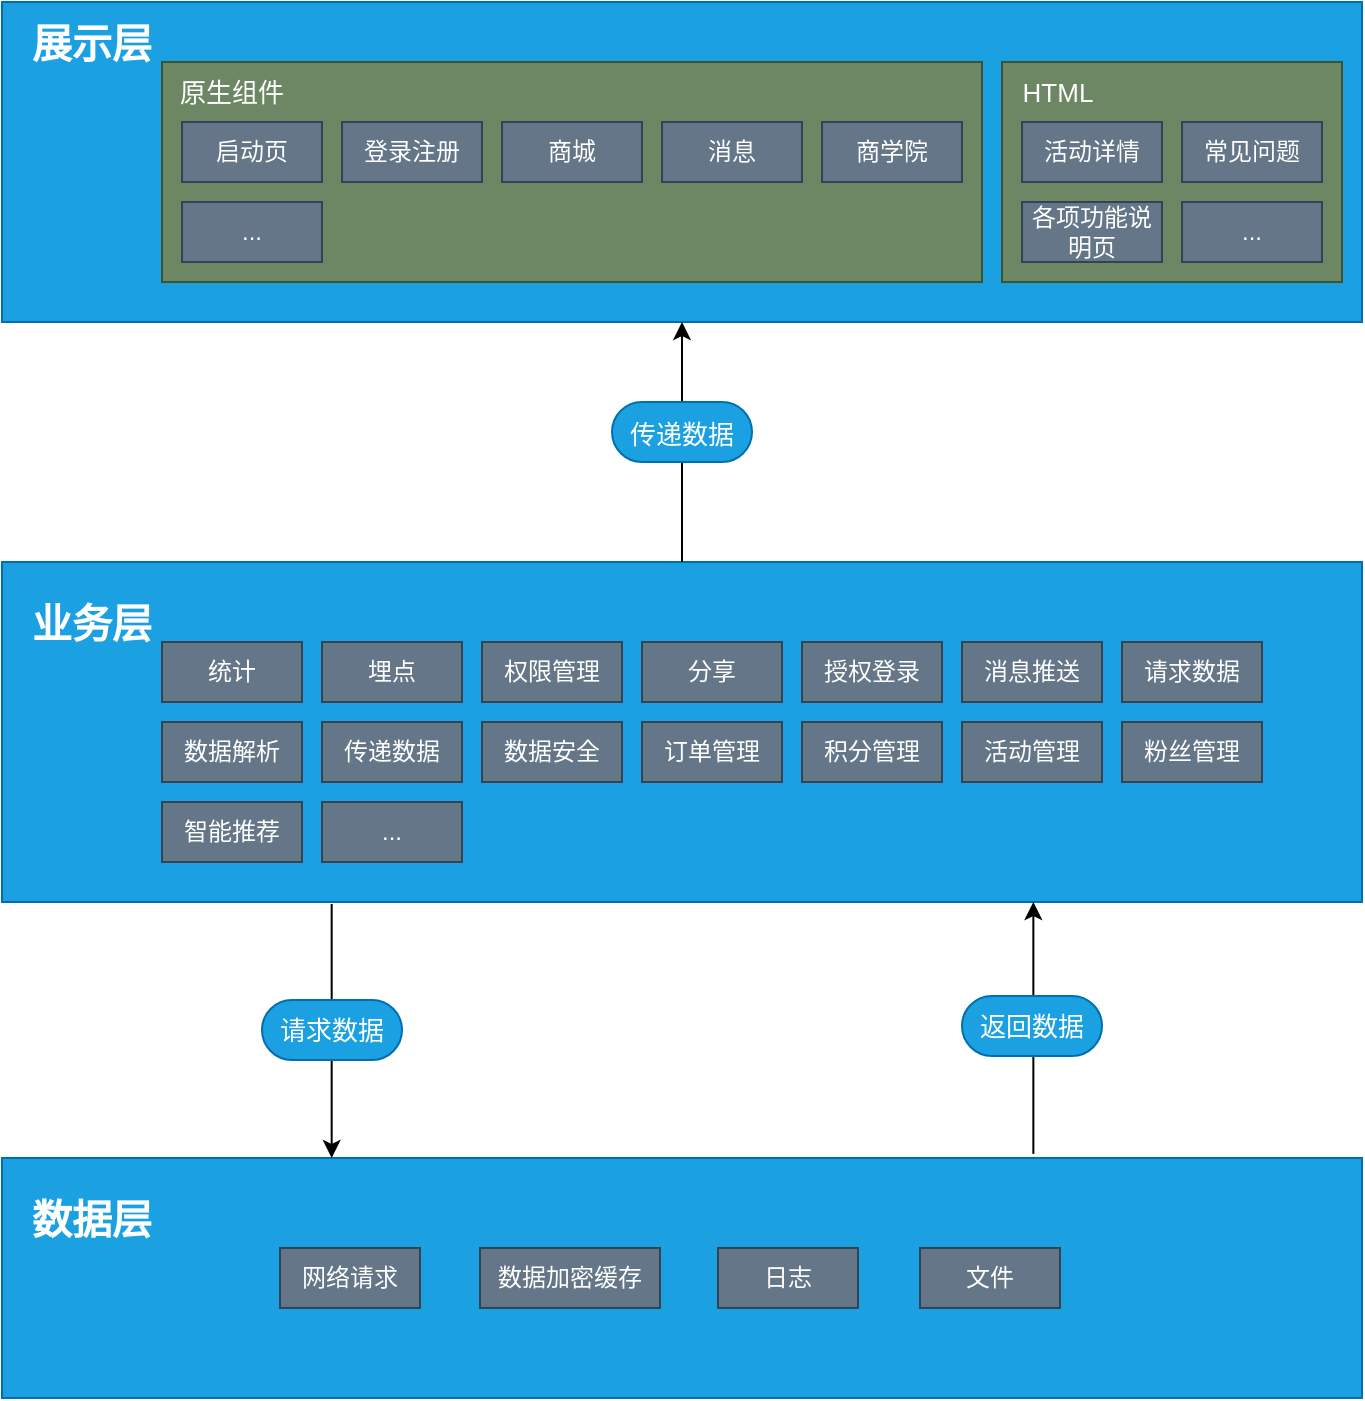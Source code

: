 <mxfile version="14.5.8" type="github">
  <diagram id="tvBMbFpT31evSggDGeiL" name="Page-1">
    <mxGraphModel dx="1031" dy="700" grid="1" gridSize="10" guides="1" tooltips="1" connect="1" arrows="1" fold="1" page="1" pageScale="1" pageWidth="827" pageHeight="1169" math="0" shadow="0">
      <root>
        <mxCell id="0" />
        <mxCell id="1" parent="0" />
        <mxCell id="vjG5bbd1AfI4QEYU4cQt-1" value="" style="rounded=0;whiteSpace=wrap;html=1;fillColor=#1ba1e2;strokeColor=#006EAF;fontColor=#ffffff;" parent="1" vertex="1">
          <mxGeometry x="80" y="190" width="680" height="160" as="geometry" />
        </mxCell>
        <mxCell id="vjG5bbd1AfI4QEYU4cQt-3" value="展示层" style="text;html=1;strokeColor=none;fillColor=none;align=center;verticalAlign=middle;whiteSpace=wrap;rounded=0;fontSize=20;fontColor=#FFFFFF;fontStyle=1" parent="1" vertex="1">
          <mxGeometry x="90" y="200" width="70" height="20" as="geometry" />
        </mxCell>
        <mxCell id="vjG5bbd1AfI4QEYU4cQt-4" value="" style="rounded=0;whiteSpace=wrap;html=1;fillColor=#1ba1e2;strokeColor=#006EAF;fontColor=#ffffff;" parent="1" vertex="1">
          <mxGeometry x="80" y="470" width="680" height="170" as="geometry" />
        </mxCell>
        <mxCell id="vjG5bbd1AfI4QEYU4cQt-5" value="" style="endArrow=classic;html=1;fontSize=18;fontColor=#FFFFFF;entryX=0.5;entryY=1;entryDx=0;entryDy=0;exitX=0.5;exitY=0;exitDx=0;exitDy=0;" parent="1" source="vjG5bbd1AfI4QEYU4cQt-4" target="vjG5bbd1AfI4QEYU4cQt-1" edge="1">
          <mxGeometry width="50" height="50" relative="1" as="geometry">
            <mxPoint x="420" y="460" as="sourcePoint" />
            <mxPoint x="380" y="400" as="targetPoint" />
          </mxGeometry>
        </mxCell>
        <mxCell id="vjG5bbd1AfI4QEYU4cQt-17" value="&lt;div&gt;业务层&lt;/div&gt;" style="text;html=1;strokeColor=none;fillColor=none;align=center;verticalAlign=middle;whiteSpace=wrap;rounded=0;fontSize=20;fontColor=#FFFFFF;fontStyle=1" parent="1" vertex="1">
          <mxGeometry x="90" y="490" width="70" height="20" as="geometry" />
        </mxCell>
        <mxCell id="vjG5bbd1AfI4QEYU4cQt-21" value="" style="rounded=0;whiteSpace=wrap;html=1;fillColor=#1ba1e2;strokeColor=#006EAF;fontColor=#ffffff;" parent="1" vertex="1">
          <mxGeometry x="80" y="767.98" width="680" height="120" as="geometry" />
        </mxCell>
        <mxCell id="vjG5bbd1AfI4QEYU4cQt-23" value="数据层" style="text;html=1;strokeColor=none;fillColor=none;align=center;verticalAlign=middle;whiteSpace=wrap;rounded=0;fontSize=20;fontColor=#FFFFFF;fontStyle=1" parent="1" vertex="1">
          <mxGeometry x="90" y="787.98" width="70" height="20" as="geometry" />
        </mxCell>
        <mxCell id="vjG5bbd1AfI4QEYU4cQt-30" value="" style="endArrow=classic;html=1;fontSize=12;fontColor=#FFFFFF;entryX=0.213;entryY=-0.004;entryDx=0;entryDy=0;exitX=0.213;exitY=1.01;exitDx=0;exitDy=0;exitPerimeter=0;entryPerimeter=0;" parent="1" edge="1">
          <mxGeometry width="50" height="50" relative="1" as="geometry">
            <mxPoint x="244.84" y="641.02" as="sourcePoint" />
            <mxPoint x="244.84" y="767.98" as="targetPoint" />
          </mxGeometry>
        </mxCell>
        <mxCell id="vjG5bbd1AfI4QEYU4cQt-38" value="" style="endArrow=classic;html=1;fontSize=18;fontColor=#FFFFFF;entryX=0.676;entryY=1.015;entryDx=0;entryDy=0;entryPerimeter=0;exitX=0.676;exitY=-0.004;exitDx=0;exitDy=0;exitPerimeter=0;" parent="1" edge="1">
          <mxGeometry width="50" height="50" relative="1" as="geometry">
            <mxPoint x="595.68" y="765.96" as="sourcePoint" />
            <mxPoint x="595.68" y="640" as="targetPoint" />
          </mxGeometry>
        </mxCell>
        <mxCell id="vjG5bbd1AfI4QEYU4cQt-44" value="&lt;font style=&quot;font-size: 13px&quot;&gt;传递数据&lt;/font&gt;" style="rounded=1;whiteSpace=wrap;html=1;fontSize=18;fontColor=#ffffff;arcSize=50;fillColor=#1ba1e2;strokeColor=#006EAF;" parent="1" vertex="1">
          <mxGeometry x="385" y="390" width="70" height="30" as="geometry" />
        </mxCell>
        <mxCell id="vjG5bbd1AfI4QEYU4cQt-48" value="请求数据" style="rounded=1;whiteSpace=wrap;html=1;fontSize=13;fontColor=#ffffff;arcSize=50;fillColor=#1ba1e2;strokeColor=#006EAF;" parent="1" vertex="1">
          <mxGeometry x="210" y="689.02" width="70" height="30" as="geometry" />
        </mxCell>
        <mxCell id="vjG5bbd1AfI4QEYU4cQt-49" value="&lt;div style=&quot;font-size: 13px&quot;&gt;返回数据&lt;/div&gt;" style="rounded=1;whiteSpace=wrap;html=1;fontSize=18;fontColor=#ffffff;arcSize=50;fillColor=#1ba1e2;strokeColor=#006EAF;" parent="1" vertex="1">
          <mxGeometry x="560" y="687" width="70" height="30" as="geometry" />
        </mxCell>
        <mxCell id="PuL-V4dSkdKhYyvplN48-1" value="统计" style="rounded=0;whiteSpace=wrap;html=1;fillColor=#647687;strokeColor=#314354;fontColor=#ffffff;" parent="1" vertex="1">
          <mxGeometry x="160" y="510" width="70" height="30" as="geometry" />
        </mxCell>
        <mxCell id="PuL-V4dSkdKhYyvplN48-2" value="埋点" style="rounded=0;whiteSpace=wrap;html=1;fillColor=#647687;strokeColor=#314354;fontColor=#ffffff;" parent="1" vertex="1">
          <mxGeometry x="240" y="510" width="70" height="30" as="geometry" />
        </mxCell>
        <mxCell id="PuL-V4dSkdKhYyvplN48-7" value="权限管理" style="rounded=0;whiteSpace=wrap;html=1;fillColor=#647687;strokeColor=#314354;fontColor=#ffffff;" parent="1" vertex="1">
          <mxGeometry x="320" y="510" width="70" height="30" as="geometry" />
        </mxCell>
        <mxCell id="PuL-V4dSkdKhYyvplN48-8" value="数据解析" style="rounded=0;whiteSpace=wrap;html=1;fillColor=#647687;strokeColor=#314354;fontColor=#ffffff;" parent="1" vertex="1">
          <mxGeometry x="160" y="550" width="70" height="30" as="geometry" />
        </mxCell>
        <mxCell id="PuL-V4dSkdKhYyvplN48-9" value="传递数据" style="rounded=0;whiteSpace=wrap;html=1;fillColor=#647687;strokeColor=#314354;fontColor=#ffffff;" parent="1" vertex="1">
          <mxGeometry x="240" y="550" width="70" height="30" as="geometry" />
        </mxCell>
        <mxCell id="PuL-V4dSkdKhYyvplN48-10" value="数据安全" style="rounded=0;whiteSpace=wrap;html=1;fillColor=#647687;strokeColor=#314354;fontColor=#ffffff;" parent="1" vertex="1">
          <mxGeometry x="320" y="550" width="70" height="30" as="geometry" />
        </mxCell>
        <mxCell id="PuL-V4dSkdKhYyvplN48-11" value="智能推荐" style="rounded=0;whiteSpace=wrap;html=1;fillColor=#647687;strokeColor=#314354;fontColor=#ffffff;" parent="1" vertex="1">
          <mxGeometry x="160" y="590" width="70" height="30" as="geometry" />
        </mxCell>
        <mxCell id="PuL-V4dSkdKhYyvplN48-12" value="分享" style="rounded=0;whiteSpace=wrap;html=1;fillColor=#647687;strokeColor=#314354;fontColor=#ffffff;" parent="1" vertex="1">
          <mxGeometry x="400" y="510" width="70" height="30" as="geometry" />
        </mxCell>
        <mxCell id="PuL-V4dSkdKhYyvplN48-13" value="授权登录" style="rounded=0;whiteSpace=wrap;html=1;fillColor=#647687;strokeColor=#314354;fontColor=#ffffff;" parent="1" vertex="1">
          <mxGeometry x="480" y="510" width="70" height="30" as="geometry" />
        </mxCell>
        <mxCell id="PuL-V4dSkdKhYyvplN48-14" value="订单管理" style="rounded=0;whiteSpace=wrap;html=1;fillColor=#647687;strokeColor=#314354;fontColor=#ffffff;" parent="1" vertex="1">
          <mxGeometry x="400" y="550" width="70" height="30" as="geometry" />
        </mxCell>
        <mxCell id="PuL-V4dSkdKhYyvplN48-15" value="积分管理" style="rounded=0;whiteSpace=wrap;html=1;fillColor=#647687;strokeColor=#314354;fontColor=#ffffff;" parent="1" vertex="1">
          <mxGeometry x="480" y="550" width="70" height="30" as="geometry" />
        </mxCell>
        <mxCell id="PuL-V4dSkdKhYyvplN48-16" value="消息推送" style="rounded=0;whiteSpace=wrap;html=1;fillColor=#647687;strokeColor=#314354;fontColor=#ffffff;" parent="1" vertex="1">
          <mxGeometry x="560" y="510" width="70" height="30" as="geometry" />
        </mxCell>
        <mxCell id="PuL-V4dSkdKhYyvplN48-17" value="请求数据" style="rounded=0;whiteSpace=wrap;html=1;fillColor=#647687;strokeColor=#314354;fontColor=#ffffff;" parent="1" vertex="1">
          <mxGeometry x="640" y="510" width="70" height="30" as="geometry" />
        </mxCell>
        <mxCell id="PuL-V4dSkdKhYyvplN48-18" value="活动管理" style="rounded=0;whiteSpace=wrap;html=1;fillColor=#647687;strokeColor=#314354;fontColor=#ffffff;" parent="1" vertex="1">
          <mxGeometry x="560" y="550" width="70" height="30" as="geometry" />
        </mxCell>
        <mxCell id="PuL-V4dSkdKhYyvplN48-19" value="粉丝管理" style="rounded=0;whiteSpace=wrap;html=1;fillColor=#647687;strokeColor=#314354;fontColor=#ffffff;" parent="1" vertex="1">
          <mxGeometry x="640" y="550" width="70" height="30" as="geometry" />
        </mxCell>
        <mxCell id="PuL-V4dSkdKhYyvplN48-21" value="..." style="rounded=0;whiteSpace=wrap;html=1;fillColor=#647687;strokeColor=#314354;fontColor=#ffffff;" parent="1" vertex="1">
          <mxGeometry x="240" y="590" width="70" height="30" as="geometry" />
        </mxCell>
        <mxCell id="PuL-V4dSkdKhYyvplN48-22" value="" style="rounded=0;whiteSpace=wrap;html=1;fillColor=#6d8764;strokeColor=#3A5431;fontColor=#ffffff;" parent="1" vertex="1">
          <mxGeometry x="160" y="220" width="410" height="110" as="geometry" />
        </mxCell>
        <mxCell id="PuL-V4dSkdKhYyvplN48-23" value="" style="rounded=0;whiteSpace=wrap;html=1;fillColor=#6d8764;strokeColor=#3A5431;fontColor=#ffffff;" parent="1" vertex="1">
          <mxGeometry x="580" y="220" width="170" height="110" as="geometry" />
        </mxCell>
        <mxCell id="PuL-V4dSkdKhYyvplN48-25" value="原生组件" style="text;html=1;strokeColor=none;fillColor=none;align=center;verticalAlign=middle;whiteSpace=wrap;rounded=0;fontSize=13;fontColor=#FFFFFF;" parent="1" vertex="1">
          <mxGeometry x="160" y="220" width="70" height="30" as="geometry" />
        </mxCell>
        <mxCell id="PuL-V4dSkdKhYyvplN48-26" value="HTML" style="text;html=1;strokeColor=none;fillColor=none;align=center;verticalAlign=middle;whiteSpace=wrap;rounded=0;fontSize=13;fontColor=#FFFFFF;" parent="1" vertex="1">
          <mxGeometry x="574" y="220" width="68" height="30" as="geometry" />
        </mxCell>
        <mxCell id="PuL-V4dSkdKhYyvplN48-27" value="启动页" style="rounded=0;whiteSpace=wrap;html=1;fillColor=#647687;strokeColor=#314354;fontColor=#ffffff;" parent="1" vertex="1">
          <mxGeometry x="170" y="250" width="70" height="30" as="geometry" />
        </mxCell>
        <mxCell id="PuL-V4dSkdKhYyvplN48-28" value="登录注册" style="rounded=0;whiteSpace=wrap;html=1;fillColor=#647687;strokeColor=#314354;fontColor=#ffffff;" parent="1" vertex="1">
          <mxGeometry x="250" y="250" width="70" height="30" as="geometry" />
        </mxCell>
        <mxCell id="PuL-V4dSkdKhYyvplN48-29" value="商城" style="rounded=0;whiteSpace=wrap;html=1;fillColor=#647687;strokeColor=#314354;fontColor=#ffffff;" parent="1" vertex="1">
          <mxGeometry x="330" y="250" width="70" height="30" as="geometry" />
        </mxCell>
        <mxCell id="PuL-V4dSkdKhYyvplN48-30" value="消息" style="rounded=0;whiteSpace=wrap;html=1;fillColor=#647687;strokeColor=#314354;fontColor=#ffffff;" parent="1" vertex="1">
          <mxGeometry x="410" y="250" width="70" height="30" as="geometry" />
        </mxCell>
        <mxCell id="PuL-V4dSkdKhYyvplN48-47" value="商学院" style="rounded=0;whiteSpace=wrap;html=1;fillColor=#647687;strokeColor=#314354;fontColor=#ffffff;" parent="1" vertex="1">
          <mxGeometry x="490" y="250" width="70" height="30" as="geometry" />
        </mxCell>
        <mxCell id="PuL-V4dSkdKhYyvplN48-48" value="..." style="rounded=0;whiteSpace=wrap;html=1;fillColor=#647687;strokeColor=#314354;fontColor=#ffffff;" parent="1" vertex="1">
          <mxGeometry x="170" y="290" width="70" height="30" as="geometry" />
        </mxCell>
        <mxCell id="PuL-V4dSkdKhYyvplN48-54" value="活动详情" style="rounded=0;whiteSpace=wrap;html=1;fillColor=#647687;strokeColor=#314354;fontColor=#ffffff;" parent="1" vertex="1">
          <mxGeometry x="590" y="250" width="70" height="30" as="geometry" />
        </mxCell>
        <mxCell id="PuL-V4dSkdKhYyvplN48-55" value="常见问题" style="rounded=0;whiteSpace=wrap;html=1;fillColor=#647687;strokeColor=#314354;fontColor=#ffffff;" parent="1" vertex="1">
          <mxGeometry x="670" y="250" width="70" height="30" as="geometry" />
        </mxCell>
        <mxCell id="PuL-V4dSkdKhYyvplN48-56" value="各项功能说明页" style="rounded=0;whiteSpace=wrap;html=1;fillColor=#647687;strokeColor=#314354;fontColor=#ffffff;" parent="1" vertex="1">
          <mxGeometry x="590" y="290" width="70" height="30" as="geometry" />
        </mxCell>
        <mxCell id="PuL-V4dSkdKhYyvplN48-57" value="..." style="rounded=0;whiteSpace=wrap;html=1;fillColor=#647687;strokeColor=#314354;fontColor=#ffffff;" parent="1" vertex="1">
          <mxGeometry x="670" y="290" width="70" height="30" as="geometry" />
        </mxCell>
        <mxCell id="PuL-V4dSkdKhYyvplN48-103" value="网络请求" style="rounded=0;whiteSpace=wrap;html=1;fillColor=#647687;strokeColor=#314354;fontColor=#ffffff;" parent="1" vertex="1">
          <mxGeometry x="219" y="812.98" width="70" height="30" as="geometry" />
        </mxCell>
        <mxCell id="PuL-V4dSkdKhYyvplN48-104" value="数据加密缓存" style="rounded=0;whiteSpace=wrap;html=1;fillColor=#647687;strokeColor=#314354;fontColor=#ffffff;" parent="1" vertex="1">
          <mxGeometry x="319" y="812.98" width="90" height="30" as="geometry" />
        </mxCell>
        <mxCell id="PuL-V4dSkdKhYyvplN48-105" value="日志" style="rounded=0;whiteSpace=wrap;html=1;fillColor=#647687;strokeColor=#314354;fontColor=#ffffff;" parent="1" vertex="1">
          <mxGeometry x="438" y="812.98" width="70" height="30" as="geometry" />
        </mxCell>
        <mxCell id="PuL-V4dSkdKhYyvplN48-106" value="文件" style="rounded=0;whiteSpace=wrap;html=1;fillColor=#647687;strokeColor=#314354;fontColor=#ffffff;" parent="1" vertex="1">
          <mxGeometry x="539" y="812.98" width="70" height="30" as="geometry" />
        </mxCell>
      </root>
    </mxGraphModel>
  </diagram>
</mxfile>
